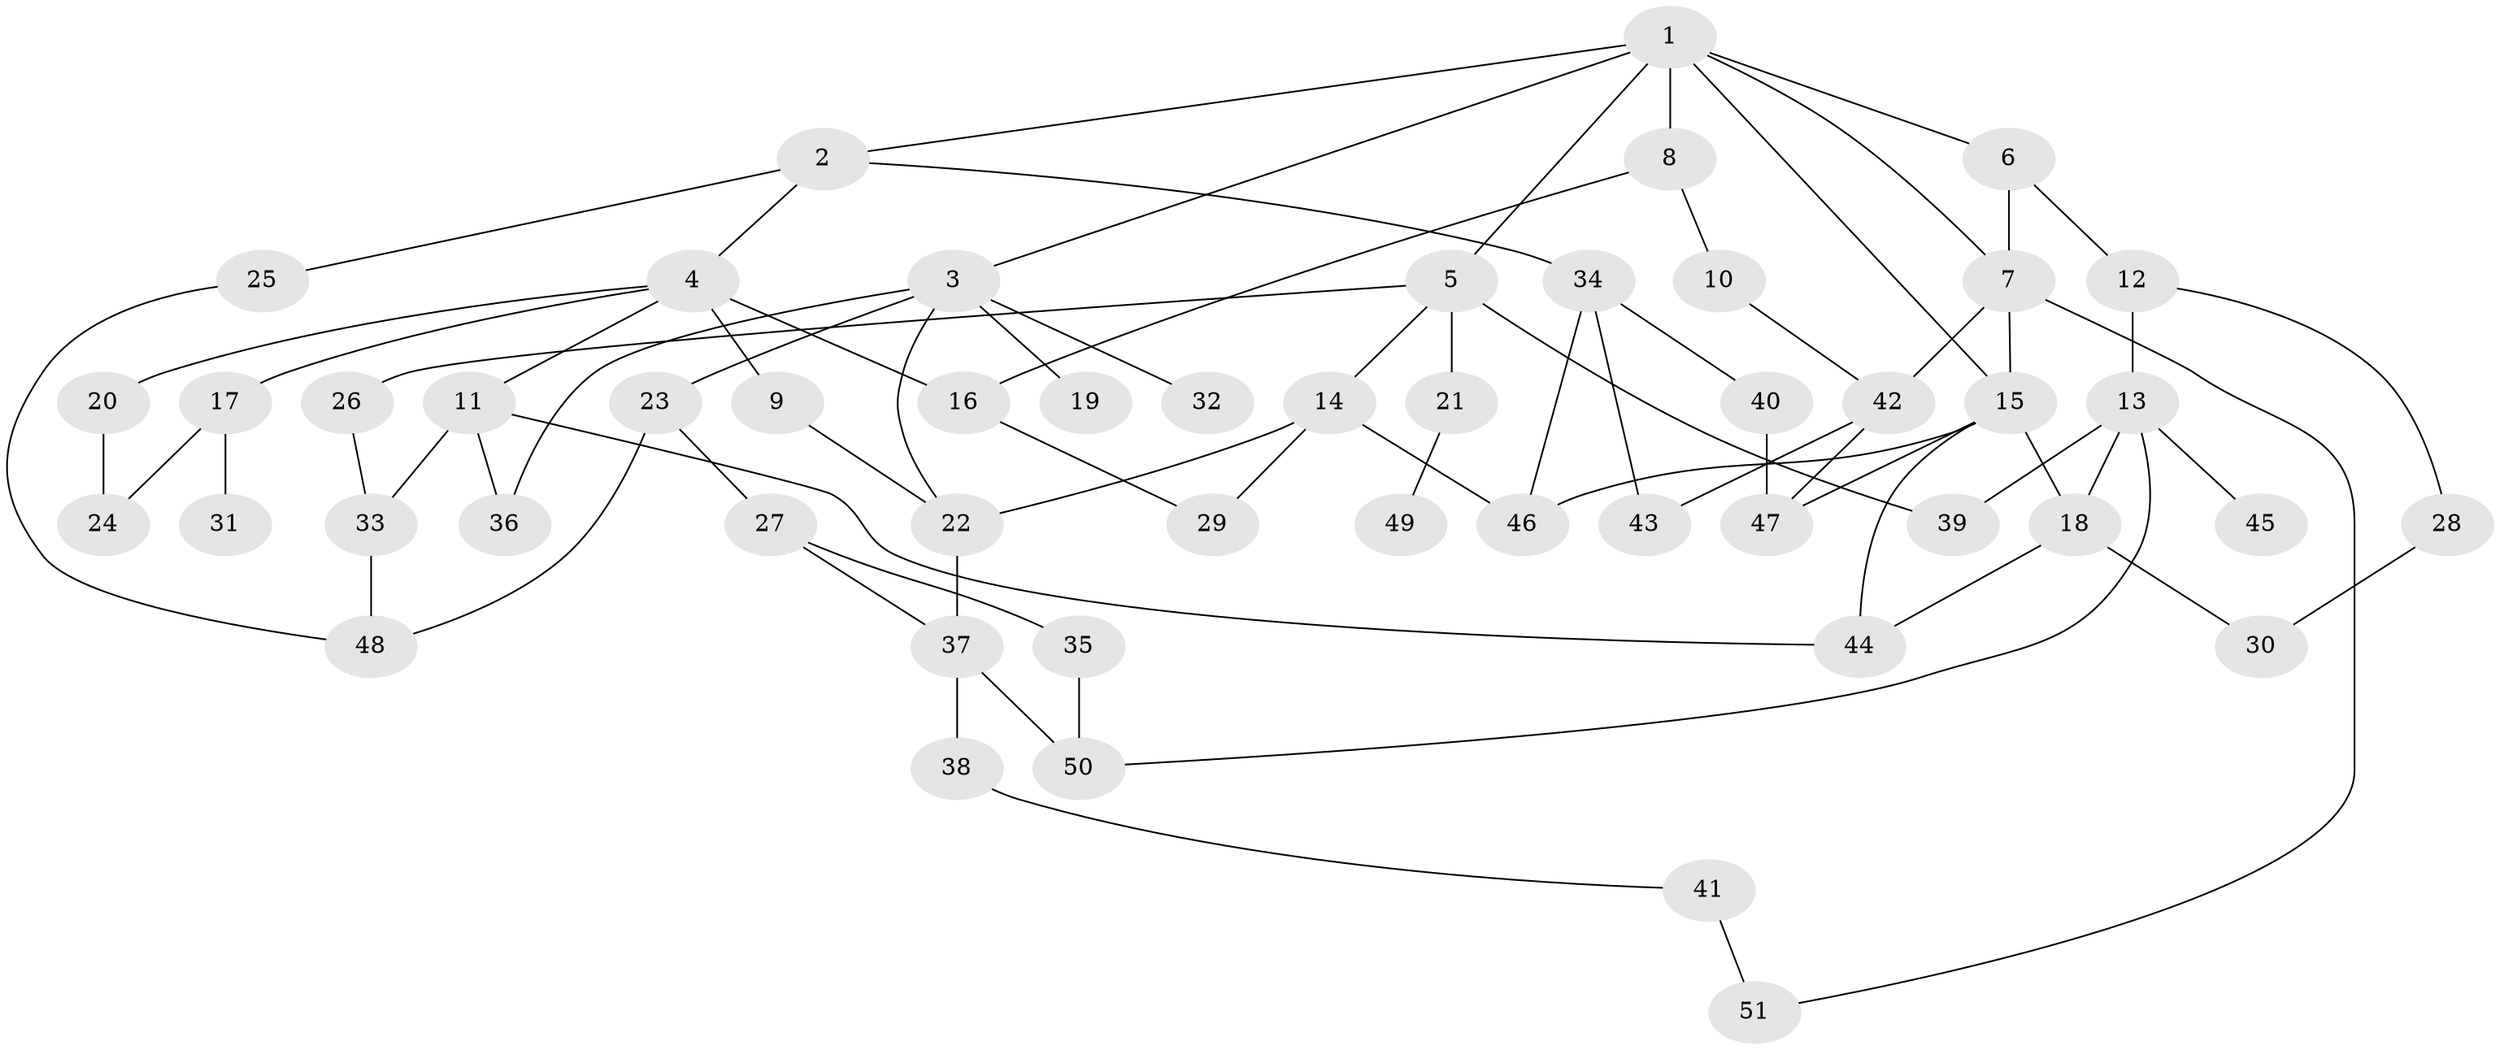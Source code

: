 // coarse degree distribution, {2: 0.4, 7: 0.05714285714285714, 4: 0.17142857142857143, 8: 0.02857142857142857, 1: 0.14285714285714285, 3: 0.11428571428571428, 5: 0.02857142857142857, 6: 0.05714285714285714}
// Generated by graph-tools (version 1.1) at 2025/45/03/04/25 21:45:51]
// undirected, 51 vertices, 76 edges
graph export_dot {
graph [start="1"]
  node [color=gray90,style=filled];
  1;
  2;
  3;
  4;
  5;
  6;
  7;
  8;
  9;
  10;
  11;
  12;
  13;
  14;
  15;
  16;
  17;
  18;
  19;
  20;
  21;
  22;
  23;
  24;
  25;
  26;
  27;
  28;
  29;
  30;
  31;
  32;
  33;
  34;
  35;
  36;
  37;
  38;
  39;
  40;
  41;
  42;
  43;
  44;
  45;
  46;
  47;
  48;
  49;
  50;
  51;
  1 -- 2;
  1 -- 3;
  1 -- 5;
  1 -- 6;
  1 -- 7;
  1 -- 8;
  1 -- 15;
  2 -- 4;
  2 -- 25;
  2 -- 34;
  3 -- 19;
  3 -- 23;
  3 -- 32;
  3 -- 36;
  3 -- 22;
  4 -- 9;
  4 -- 11;
  4 -- 16;
  4 -- 17;
  4 -- 20;
  5 -- 14;
  5 -- 21;
  5 -- 26;
  5 -- 39;
  6 -- 12;
  6 -- 7;
  7 -- 15;
  7 -- 51;
  7 -- 42;
  8 -- 10;
  8 -- 16;
  9 -- 22;
  10 -- 42;
  11 -- 44;
  11 -- 33;
  11 -- 36;
  12 -- 13;
  12 -- 28;
  13 -- 18;
  13 -- 45;
  13 -- 50;
  13 -- 39;
  14 -- 29;
  14 -- 46;
  14 -- 22;
  15 -- 44;
  15 -- 46;
  15 -- 47;
  15 -- 18;
  16 -- 29;
  17 -- 31;
  17 -- 24;
  18 -- 44;
  18 -- 30;
  20 -- 24;
  21 -- 49;
  22 -- 37;
  23 -- 27;
  23 -- 48;
  25 -- 48;
  26 -- 33;
  27 -- 35;
  27 -- 37;
  28 -- 30;
  33 -- 48;
  34 -- 40;
  34 -- 46;
  34 -- 43;
  35 -- 50;
  37 -- 38;
  37 -- 50;
  38 -- 41;
  40 -- 47;
  41 -- 51;
  42 -- 43;
  42 -- 47;
}
